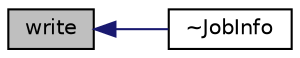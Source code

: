 digraph "write"
{
  bgcolor="transparent";
  edge [fontname="Helvetica",fontsize="10",labelfontname="Helvetica",labelfontsize="10"];
  node [fontname="Helvetica",fontsize="10",shape=record];
  rankdir="LR";
  Node463 [label="write",height=0.2,width=0.4,color="black", fillcolor="grey75", style="filled", fontcolor="black"];
  Node463 -> Node464 [dir="back",color="midnightblue",fontsize="10",style="solid",fontname="Helvetica"];
  Node464 [label="~JobInfo",height=0.2,width=0.4,color="black",URL="$a27801.html#a701b7170e85b401fc11f233adca012ff",tooltip="Destructor. "];
}

